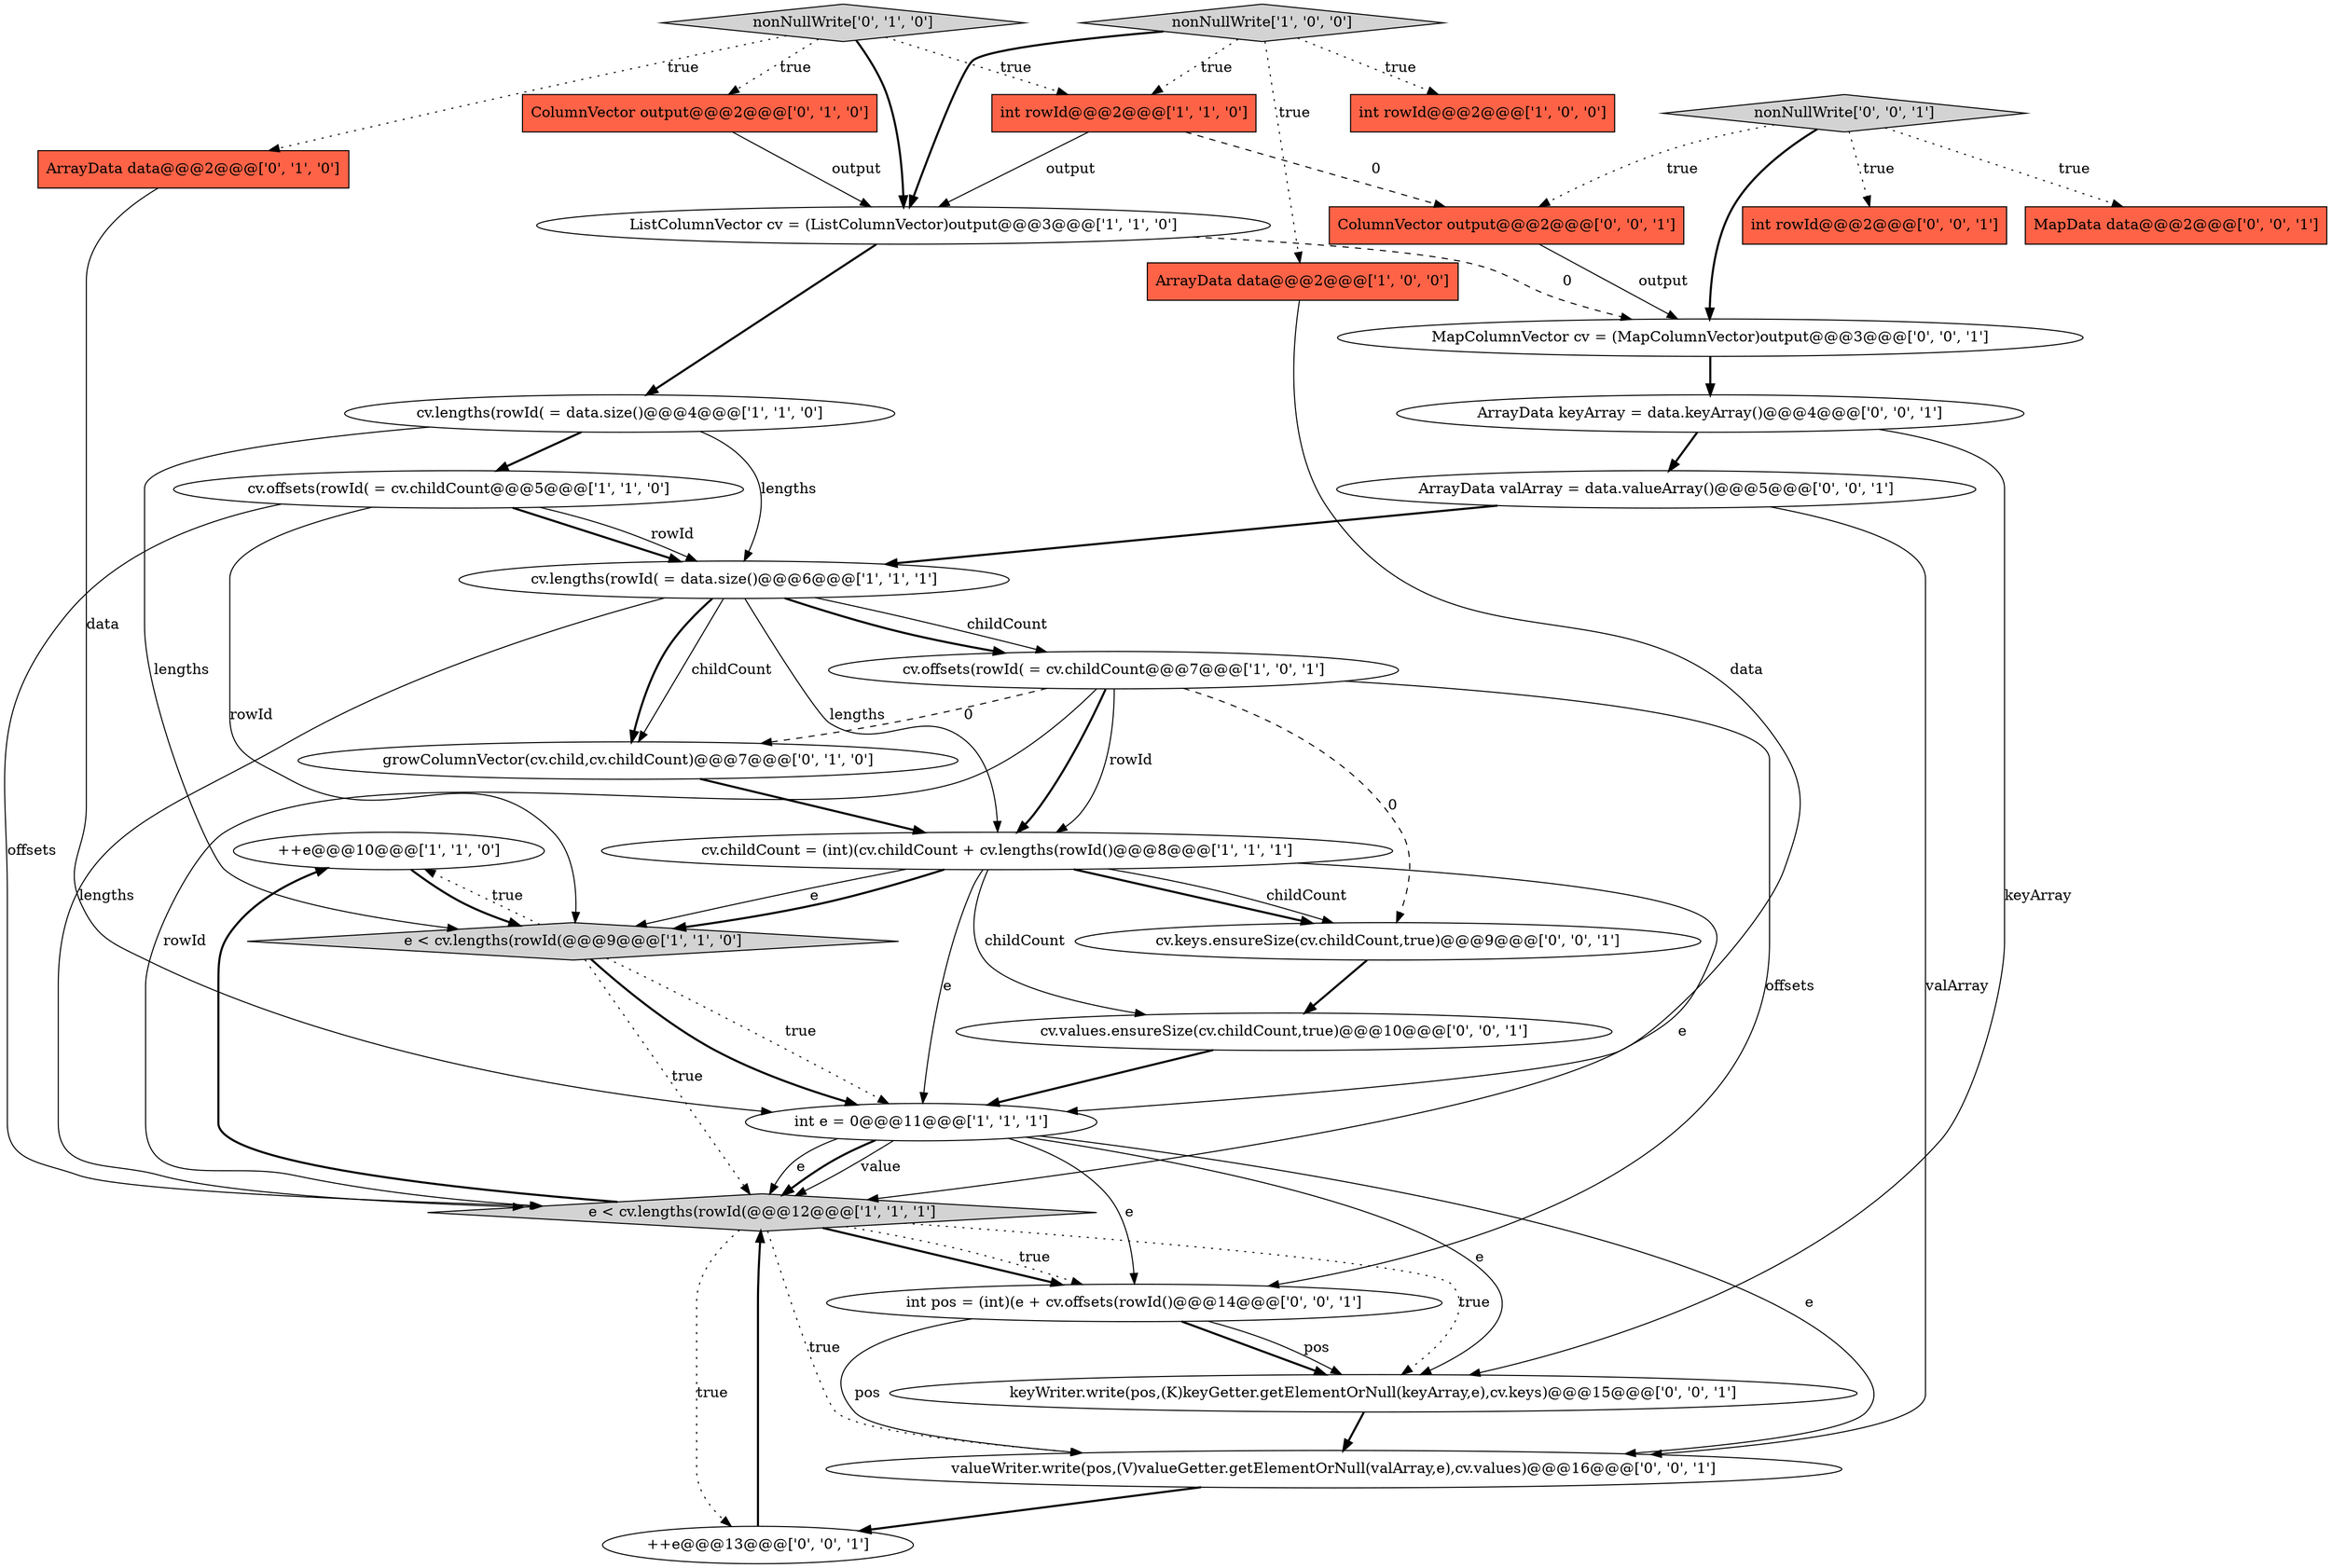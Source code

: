 digraph {
7 [style = filled, label = "++e@@@10@@@['1', '1', '0']", fillcolor = white, shape = ellipse image = "AAA0AAABBB1BBB"];
22 [style = filled, label = "keyWriter.write(pos,(K)keyGetter.getElementOrNull(keyArray,e),cv.keys)@@@15@@@['0', '0', '1']", fillcolor = white, shape = ellipse image = "AAA0AAABBB3BBB"];
12 [style = filled, label = "e < cv.lengths(rowId(@@@9@@@['1', '1', '0']", fillcolor = lightgray, shape = diamond image = "AAA0AAABBB1BBB"];
21 [style = filled, label = "++e@@@13@@@['0', '0', '1']", fillcolor = white, shape = ellipse image = "AAA0AAABBB3BBB"];
28 [style = filled, label = "ColumnVector output@@@2@@@['0', '0', '1']", fillcolor = tomato, shape = box image = "AAA0AAABBB3BBB"];
15 [style = filled, label = "ArrayData data@@@2@@@['0', '1', '0']", fillcolor = tomato, shape = box image = "AAA0AAABBB2BBB"];
13 [style = filled, label = "int e = 0@@@11@@@['1', '1', '1']", fillcolor = white, shape = ellipse image = "AAA0AAABBB1BBB"];
18 [style = filled, label = "MapData data@@@2@@@['0', '0', '1']", fillcolor = tomato, shape = box image = "AAA0AAABBB3BBB"];
29 [style = filled, label = "ArrayData valArray = data.valueArray()@@@5@@@['0', '0', '1']", fillcolor = white, shape = ellipse image = "AAA0AAABBB3BBB"];
5 [style = filled, label = "cv.lengths(rowId( = data.size()@@@4@@@['1', '1', '0']", fillcolor = white, shape = ellipse image = "AAA0AAABBB1BBB"];
8 [style = filled, label = "cv.offsets(rowId( = cv.childCount@@@7@@@['1', '0', '1']", fillcolor = white, shape = ellipse image = "AAA0AAABBB1BBB"];
20 [style = filled, label = "ArrayData keyArray = data.keyArray()@@@4@@@['0', '0', '1']", fillcolor = white, shape = ellipse image = "AAA0AAABBB3BBB"];
4 [style = filled, label = "ArrayData data@@@2@@@['1', '0', '0']", fillcolor = tomato, shape = box image = "AAA0AAABBB1BBB"];
2 [style = filled, label = "e < cv.lengths(rowId(@@@12@@@['1', '1', '1']", fillcolor = lightgray, shape = diamond image = "AAA0AAABBB1BBB"];
19 [style = filled, label = "int pos = (int)(e + cv.offsets(rowId()@@@14@@@['0', '0', '1']", fillcolor = white, shape = ellipse image = "AAA0AAABBB3BBB"];
25 [style = filled, label = "valueWriter.write(pos,(V)valueGetter.getElementOrNull(valArray,e),cv.values)@@@16@@@['0', '0', '1']", fillcolor = white, shape = ellipse image = "AAA0AAABBB3BBB"];
17 [style = filled, label = "nonNullWrite['0', '1', '0']", fillcolor = lightgray, shape = diamond image = "AAA0AAABBB2BBB"];
16 [style = filled, label = "ColumnVector output@@@2@@@['0', '1', '0']", fillcolor = tomato, shape = box image = "AAA0AAABBB2BBB"];
9 [style = filled, label = "cv.offsets(rowId( = cv.childCount@@@5@@@['1', '1', '0']", fillcolor = white, shape = ellipse image = "AAA0AAABBB1BBB"];
27 [style = filled, label = "cv.values.ensureSize(cv.childCount,true)@@@10@@@['0', '0', '1']", fillcolor = white, shape = ellipse image = "AAA0AAABBB3BBB"];
6 [style = filled, label = "int rowId@@@2@@@['1', '1', '0']", fillcolor = tomato, shape = box image = "AAA0AAABBB1BBB"];
1 [style = filled, label = "int rowId@@@2@@@['1', '0', '0']", fillcolor = tomato, shape = box image = "AAA0AAABBB1BBB"];
0 [style = filled, label = "nonNullWrite['1', '0', '0']", fillcolor = lightgray, shape = diamond image = "AAA0AAABBB1BBB"];
3 [style = filled, label = "cv.childCount = (int)(cv.childCount + cv.lengths(rowId()@@@8@@@['1', '1', '1']", fillcolor = white, shape = ellipse image = "AAA0AAABBB1BBB"];
24 [style = filled, label = "cv.keys.ensureSize(cv.childCount,true)@@@9@@@['0', '0', '1']", fillcolor = white, shape = ellipse image = "AAA0AAABBB3BBB"];
14 [style = filled, label = "growColumnVector(cv.child,cv.childCount)@@@7@@@['0', '1', '0']", fillcolor = white, shape = ellipse image = "AAA1AAABBB2BBB"];
30 [style = filled, label = "MapColumnVector cv = (MapColumnVector)output@@@3@@@['0', '0', '1']", fillcolor = white, shape = ellipse image = "AAA0AAABBB3BBB"];
23 [style = filled, label = "nonNullWrite['0', '0', '1']", fillcolor = lightgray, shape = diamond image = "AAA0AAABBB3BBB"];
26 [style = filled, label = "int rowId@@@2@@@['0', '0', '1']", fillcolor = tomato, shape = box image = "AAA0AAABBB3BBB"];
11 [style = filled, label = "cv.lengths(rowId( = data.size()@@@6@@@['1', '1', '1']", fillcolor = white, shape = ellipse image = "AAA0AAABBB1BBB"];
10 [style = filled, label = "ListColumnVector cv = (ListColumnVector)output@@@3@@@['1', '1', '0']", fillcolor = white, shape = ellipse image = "AAA0AAABBB1BBB"];
13->19 [style = solid, label="e"];
23->30 [style = bold, label=""];
12->7 [style = dotted, label="true"];
3->24 [style = bold, label=""];
13->2 [style = solid, label="value"];
8->14 [style = dashed, label="0"];
0->6 [style = dotted, label="true"];
0->1 [style = dotted, label="true"];
9->11 [style = bold, label=""];
14->3 [style = bold, label=""];
10->30 [style = dashed, label="0"];
17->16 [style = dotted, label="true"];
3->12 [style = solid, label="e"];
2->7 [style = bold, label=""];
27->13 [style = bold, label=""];
8->3 [style = solid, label="rowId"];
13->25 [style = solid, label="e"];
3->2 [style = solid, label="e"];
3->13 [style = solid, label="e"];
12->13 [style = dotted, label="true"];
8->24 [style = dashed, label="0"];
2->25 [style = dotted, label="true"];
19->22 [style = bold, label=""];
6->28 [style = dashed, label="0"];
13->2 [style = solid, label="e"];
11->14 [style = solid, label="childCount"];
5->9 [style = bold, label=""];
23->26 [style = dotted, label="true"];
11->8 [style = solid, label="childCount"];
12->2 [style = dotted, label="true"];
28->30 [style = solid, label="output"];
19->25 [style = solid, label="pos"];
11->14 [style = bold, label=""];
8->3 [style = bold, label=""];
19->22 [style = solid, label="pos"];
12->13 [style = bold, label=""];
21->2 [style = bold, label=""];
2->21 [style = dotted, label="true"];
3->27 [style = solid, label="childCount"];
0->10 [style = bold, label=""];
9->2 [style = solid, label="offsets"];
4->13 [style = solid, label="data"];
29->25 [style = solid, label="valArray"];
13->22 [style = solid, label="e"];
30->20 [style = bold, label=""];
2->19 [style = bold, label=""];
25->21 [style = bold, label=""];
7->12 [style = bold, label=""];
9->11 [style = solid, label="rowId"];
17->15 [style = dotted, label="true"];
3->24 [style = solid, label="childCount"];
11->2 [style = solid, label="lengths"];
11->8 [style = bold, label=""];
3->12 [style = bold, label=""];
22->25 [style = bold, label=""];
23->18 [style = dotted, label="true"];
2->22 [style = dotted, label="true"];
5->12 [style = solid, label="lengths"];
17->6 [style = dotted, label="true"];
8->19 [style = solid, label="offsets"];
8->2 [style = solid, label="rowId"];
11->3 [style = solid, label="lengths"];
20->29 [style = bold, label=""];
15->13 [style = solid, label="data"];
20->22 [style = solid, label="keyArray"];
24->27 [style = bold, label=""];
23->28 [style = dotted, label="true"];
0->4 [style = dotted, label="true"];
5->11 [style = solid, label="lengths"];
13->2 [style = bold, label=""];
16->10 [style = solid, label="output"];
2->19 [style = dotted, label="true"];
9->12 [style = solid, label="rowId"];
10->5 [style = bold, label=""];
17->10 [style = bold, label=""];
6->10 [style = solid, label="output"];
29->11 [style = bold, label=""];
}
